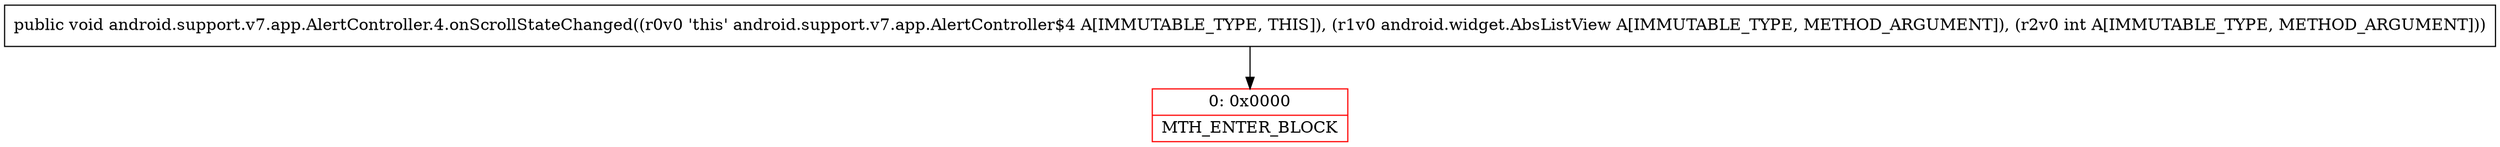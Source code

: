 digraph "CFG forandroid.support.v7.app.AlertController.4.onScrollStateChanged(Landroid\/widget\/AbsListView;I)V" {
subgraph cluster_Region_1447526987 {
label = "R(0)";
node [shape=record,color=blue];
}
Node_0 [shape=record,color=red,label="{0\:\ 0x0000|MTH_ENTER_BLOCK\l}"];
MethodNode[shape=record,label="{public void android.support.v7.app.AlertController.4.onScrollStateChanged((r0v0 'this' android.support.v7.app.AlertController$4 A[IMMUTABLE_TYPE, THIS]), (r1v0 android.widget.AbsListView A[IMMUTABLE_TYPE, METHOD_ARGUMENT]), (r2v0 int A[IMMUTABLE_TYPE, METHOD_ARGUMENT])) }"];
MethodNode -> Node_0;
}

